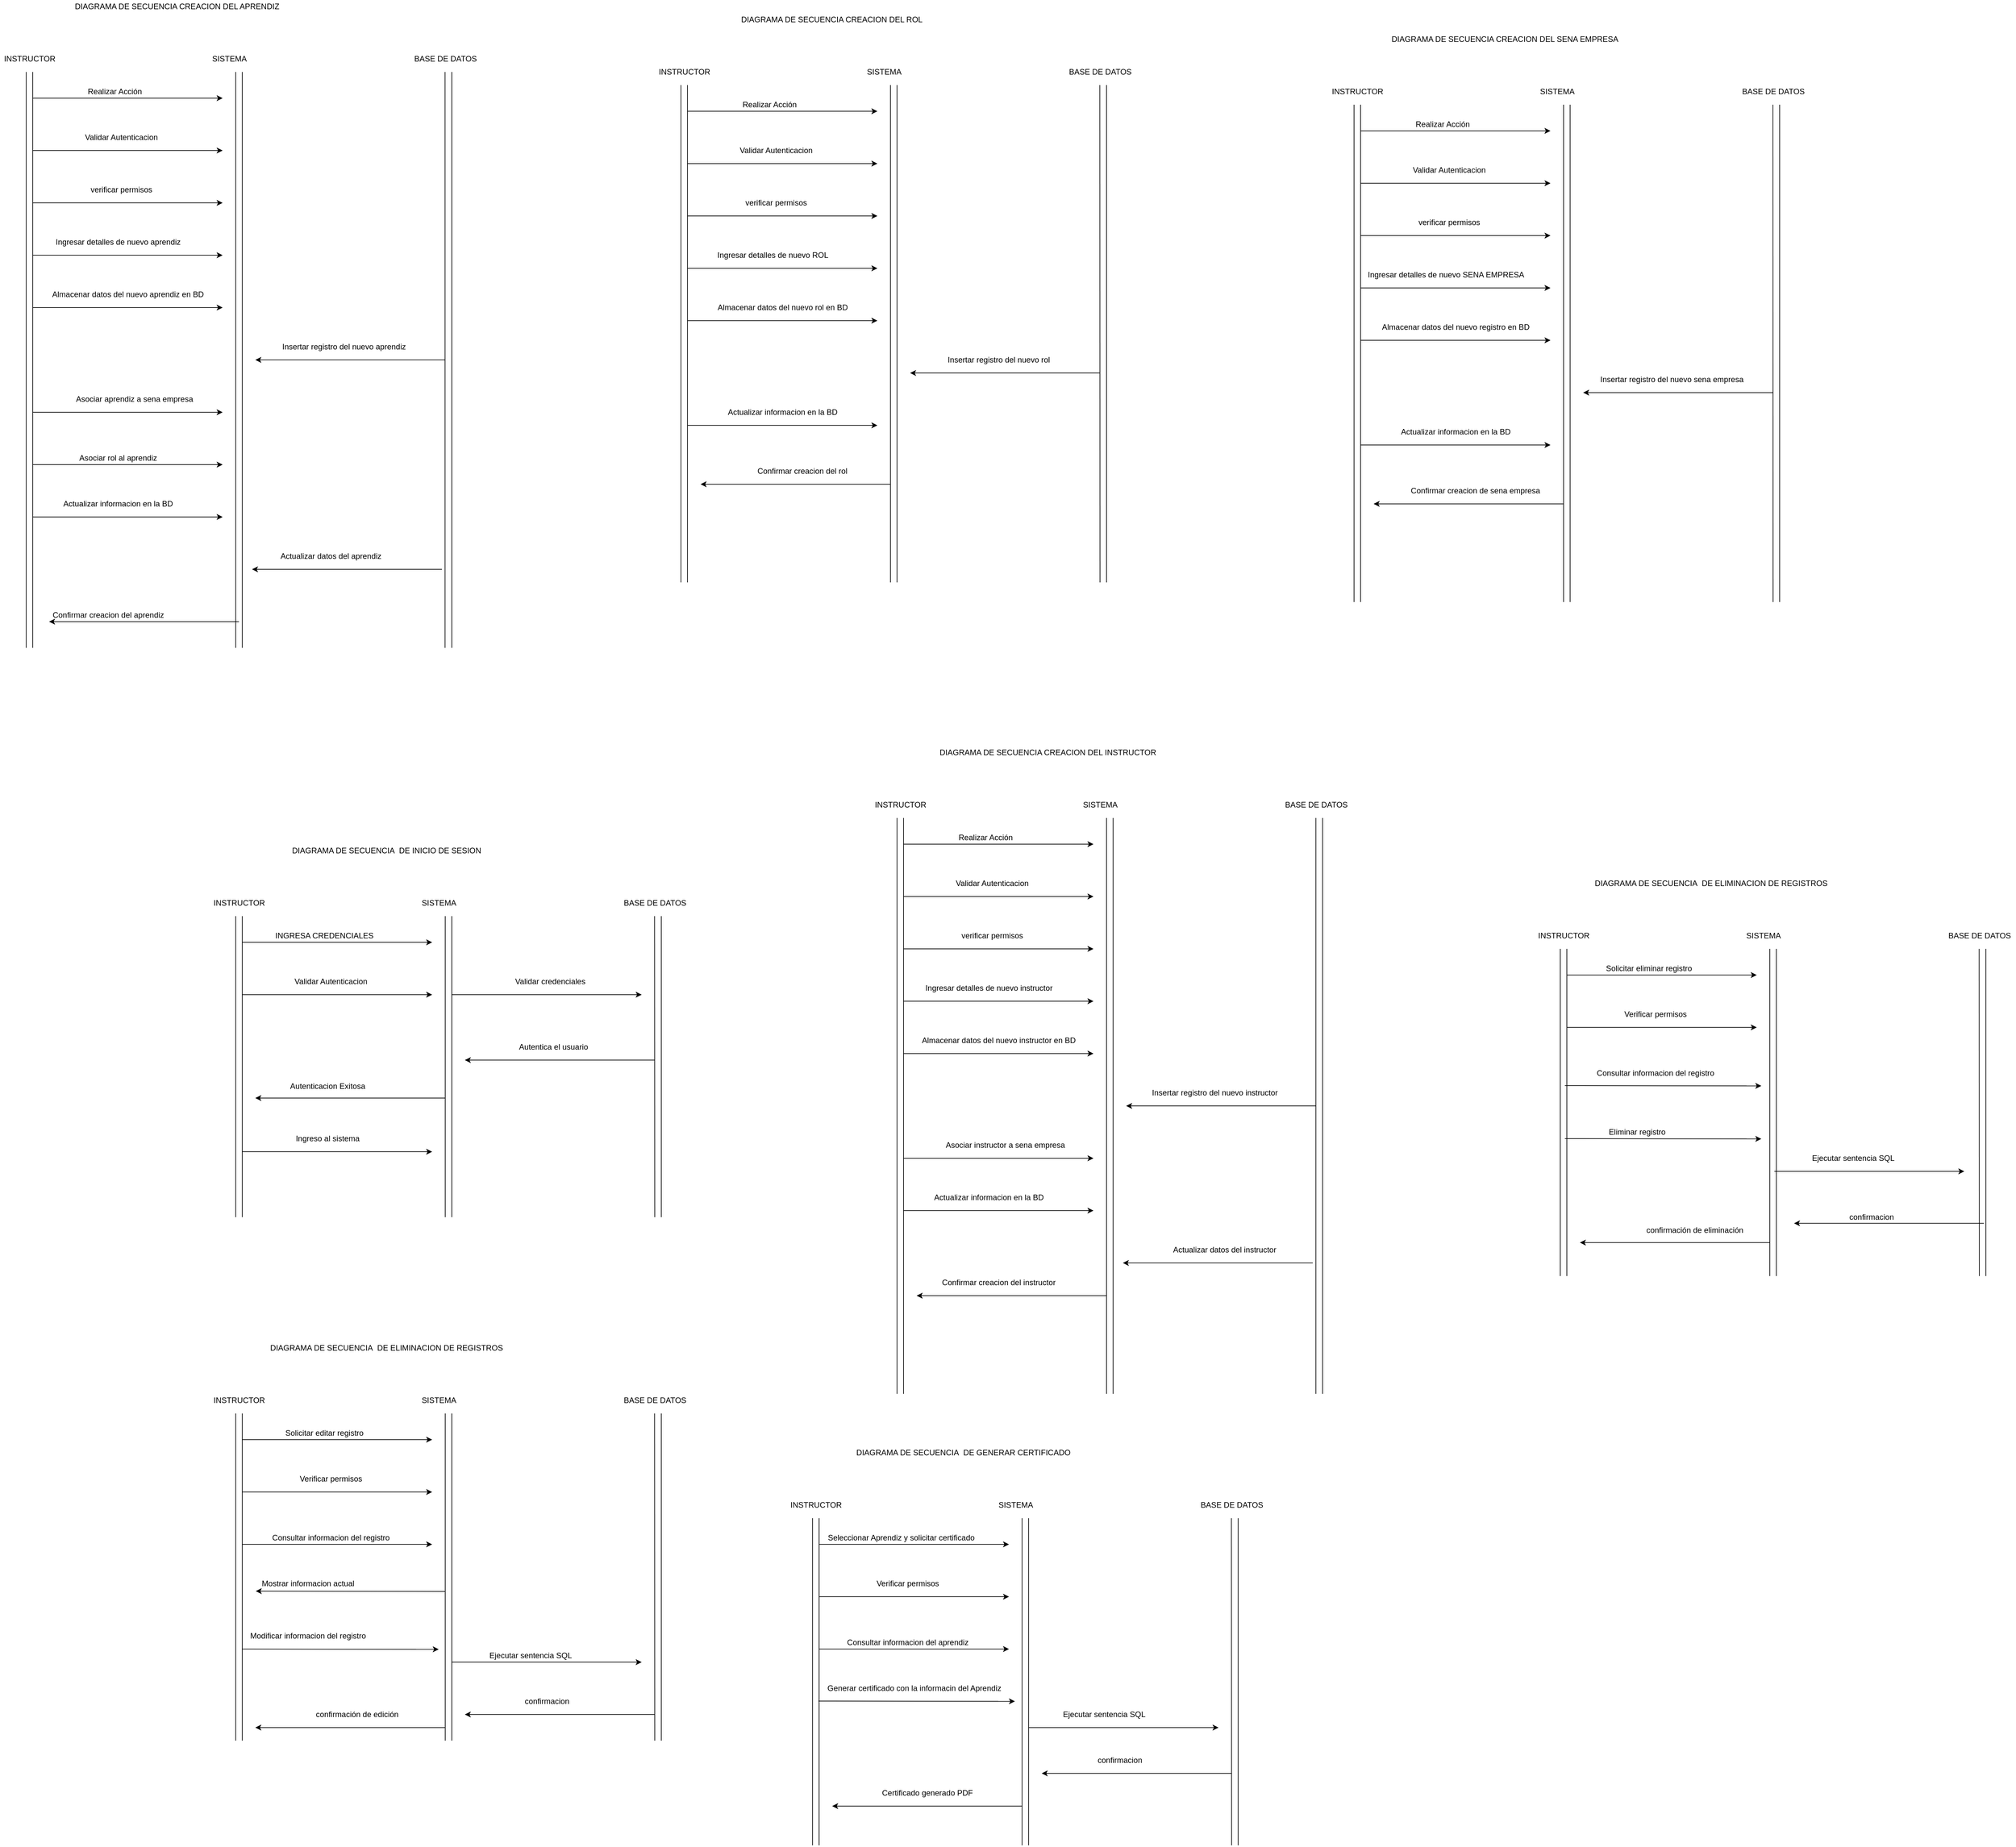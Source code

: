 <mxfile version="14.5.1" type="device"><diagram id="Tm0Te4up1oDPP1HG_sbu" name="Página-1"><mxGraphModel dx="1320" dy="502" grid="1" gridSize="10" guides="1" tooltips="1" connect="1" arrows="1" fold="1" page="1" pageScale="1" pageWidth="827" pageHeight="1169" math="0" shadow="0"><root><mxCell id="0"/><mxCell id="1" parent="0"/><mxCell id="UPDjDkK3NaI2qe4rmAa0-1" value="" style="endArrow=none;html=1;" parent="1" edge="1"><mxGeometry width="50" height="50" relative="1" as="geometry"><mxPoint x="80" y="1760" as="sourcePoint"/><mxPoint x="80" y="880" as="targetPoint"/></mxGeometry></mxCell><mxCell id="UPDjDkK3NaI2qe4rmAa0-2" value="" style="endArrow=none;html=1;" parent="1" edge="1"><mxGeometry width="50" height="50" relative="1" as="geometry"><mxPoint x="90" y="1760" as="sourcePoint"/><mxPoint x="90" y="880" as="targetPoint"/></mxGeometry></mxCell><mxCell id="UPDjDkK3NaI2qe4rmAa0-7" value="INSTRUCTOR" style="text;html=1;align=center;verticalAlign=middle;resizable=0;points=[];autosize=1;" parent="1" vertex="1"><mxGeometry x="40" y="850" width="90" height="20" as="geometry"/></mxCell><mxCell id="UPDjDkK3NaI2qe4rmAa0-8" value="SISTEMA" style="text;html=1;align=center;verticalAlign=middle;resizable=0;points=[];autosize=1;" parent="1" vertex="1"><mxGeometry x="355" y="850" width="70" height="20" as="geometry"/></mxCell><mxCell id="UPDjDkK3NaI2qe4rmAa0-9" value="BASE DE DATOS" style="text;html=1;align=center;verticalAlign=middle;resizable=0;points=[];autosize=1;" parent="1" vertex="1"><mxGeometry x="665" y="850" width="110" height="20" as="geometry"/></mxCell><mxCell id="UPDjDkK3NaI2qe4rmAa0-10" value="Realizar Acción" style="text;html=1;align=center;verticalAlign=middle;resizable=0;points=[];autosize=1;" parent="1" vertex="1"><mxGeometry x="165" y="900" width="100" height="20" as="geometry"/></mxCell><mxCell id="UPDjDkK3NaI2qe4rmAa0-11" value="" style="endArrow=classic;html=1;" parent="1" edge="1"><mxGeometry width="50" height="50" relative="1" as="geometry"><mxPoint x="90" y="920" as="sourcePoint"/><mxPoint x="380" y="920" as="targetPoint"/></mxGeometry></mxCell><mxCell id="UPDjDkK3NaI2qe4rmAa0-12" value="Validar Autenticacion" style="text;html=1;align=center;verticalAlign=middle;resizable=0;points=[];autosize=1;" parent="1" vertex="1"><mxGeometry x="160" y="970" width="130" height="20" as="geometry"/></mxCell><mxCell id="UPDjDkK3NaI2qe4rmAa0-13" value="" style="endArrow=classic;html=1;" parent="1" edge="1"><mxGeometry width="50" height="50" relative="1" as="geometry"><mxPoint x="90" y="1000" as="sourcePoint"/><mxPoint x="380" y="1000" as="targetPoint"/></mxGeometry></mxCell><mxCell id="UPDjDkK3NaI2qe4rmAa0-14" value="verificar permisos" style="text;html=1;align=center;verticalAlign=middle;resizable=0;points=[];autosize=1;" parent="1" vertex="1"><mxGeometry x="170" y="1050" width="110" height="20" as="geometry"/></mxCell><mxCell id="UPDjDkK3NaI2qe4rmAa0-15" value="" style="endArrow=classic;html=1;" parent="1" edge="1"><mxGeometry width="50" height="50" relative="1" as="geometry"><mxPoint x="90" y="1080" as="sourcePoint"/><mxPoint x="380" y="1080" as="targetPoint"/></mxGeometry></mxCell><mxCell id="UPDjDkK3NaI2qe4rmAa0-16" value="" style="endArrow=classic;html=1;" parent="1" edge="1"><mxGeometry width="50" height="50" relative="1" as="geometry"><mxPoint x="90" y="1160" as="sourcePoint"/><mxPoint x="380" y="1160" as="targetPoint"/></mxGeometry></mxCell><mxCell id="UPDjDkK3NaI2qe4rmAa0-17" value="Ingresar detalles de nuevo aprendiz" style="text;html=1;align=center;verticalAlign=middle;resizable=0;points=[];autosize=1;" parent="1" vertex="1"><mxGeometry x="115" y="1130" width="210" height="20" as="geometry"/></mxCell><mxCell id="UPDjDkK3NaI2qe4rmAa0-18" value="Almacenar datos del nuevo aprendiz en BD" style="text;html=1;align=center;verticalAlign=middle;resizable=0;points=[];autosize=1;" parent="1" vertex="1"><mxGeometry x="110" y="1210" width="250" height="20" as="geometry"/></mxCell><mxCell id="UPDjDkK3NaI2qe4rmAa0-19" value="" style="endArrow=classic;html=1;" parent="1" edge="1"><mxGeometry width="50" height="50" relative="1" as="geometry"><mxPoint x="90" y="1240" as="sourcePoint"/><mxPoint x="380" y="1240" as="targetPoint"/></mxGeometry></mxCell><mxCell id="UPDjDkK3NaI2qe4rmAa0-20" value="" style="endArrow=classic;html=1;" parent="1" edge="1"><mxGeometry width="50" height="50" relative="1" as="geometry"><mxPoint x="720" y="1320" as="sourcePoint"/><mxPoint x="430" y="1320" as="targetPoint"/></mxGeometry></mxCell><mxCell id="UPDjDkK3NaI2qe4rmAa0-21" value="Insertar registro del nuevo aprendiz" style="text;html=1;align=center;verticalAlign=middle;resizable=0;points=[];autosize=1;" parent="1" vertex="1"><mxGeometry x="465" y="1290" width="200" height="20" as="geometry"/></mxCell><mxCell id="UPDjDkK3NaI2qe4rmAa0-22" value="" style="endArrow=classic;html=1;" parent="1" edge="1"><mxGeometry width="50" height="50" relative="1" as="geometry"><mxPoint x="90" y="1400" as="sourcePoint"/><mxPoint x="380" y="1400" as="targetPoint"/></mxGeometry></mxCell><mxCell id="UPDjDkK3NaI2qe4rmAa0-23" value="Asociar aprendiz a sena empresa" style="text;html=1;align=center;verticalAlign=middle;resizable=0;points=[];autosize=1;" parent="1" vertex="1"><mxGeometry x="150" y="1370" width="190" height="20" as="geometry"/></mxCell><mxCell id="UPDjDkK3NaI2qe4rmAa0-24" value="" style="endArrow=classic;html=1;" parent="1" edge="1"><mxGeometry width="50" height="50" relative="1" as="geometry"><mxPoint x="90" y="1560" as="sourcePoint"/><mxPoint x="380" y="1560" as="targetPoint"/></mxGeometry></mxCell><mxCell id="UPDjDkK3NaI2qe4rmAa0-25" value="Actualizar informacion en la BD" style="text;html=1;align=center;verticalAlign=middle;resizable=0;points=[];autosize=1;" parent="1" vertex="1"><mxGeometry x="130" y="1530" width="180" height="20" as="geometry"/></mxCell><mxCell id="UPDjDkK3NaI2qe4rmAa0-26" value="" style="endArrow=classic;html=1;" parent="1" edge="1"><mxGeometry width="50" height="50" relative="1" as="geometry"><mxPoint x="715" y="1640" as="sourcePoint"/><mxPoint x="425" y="1640" as="targetPoint"/></mxGeometry></mxCell><mxCell id="UPDjDkK3NaI2qe4rmAa0-27" value="Actualizar datos del aprendiz" style="text;html=1;align=center;verticalAlign=middle;resizable=0;points=[];autosize=1;" parent="1" vertex="1"><mxGeometry x="460" y="1610" width="170" height="20" as="geometry"/></mxCell><mxCell id="UPDjDkK3NaI2qe4rmAa0-28" value="" style="endArrow=classic;html=1;" parent="1" edge="1"><mxGeometry width="50" height="50" relative="1" as="geometry"><mxPoint x="405" y="1720" as="sourcePoint"/><mxPoint x="115" y="1720" as="targetPoint"/></mxGeometry></mxCell><mxCell id="UPDjDkK3NaI2qe4rmAa0-29" value="Confirmar creacion del aprendiz" style="text;html=1;align=center;verticalAlign=middle;resizable=0;points=[];autosize=1;" parent="1" vertex="1"><mxGeometry x="110" y="1700" width="190" height="20" as="geometry"/></mxCell><mxCell id="UPDjDkK3NaI2qe4rmAa0-30" value="" style="endArrow=classic;html=1;" parent="1" edge="1"><mxGeometry width="50" height="50" relative="1" as="geometry"><mxPoint x="90" y="1480" as="sourcePoint"/><mxPoint x="380" y="1480" as="targetPoint"/></mxGeometry></mxCell><mxCell id="UPDjDkK3NaI2qe4rmAa0-31" value="Asociar rol al aprendiz" style="text;html=1;align=center;verticalAlign=middle;resizable=0;points=[];autosize=1;" parent="1" vertex="1"><mxGeometry x="155" y="1460" width="130" height="20" as="geometry"/></mxCell><mxCell id="UPDjDkK3NaI2qe4rmAa0-32" value="" style="endArrow=none;html=1;" parent="1" edge="1"><mxGeometry width="50" height="50" relative="1" as="geometry"><mxPoint x="719.71" y="1760" as="sourcePoint"/><mxPoint x="719.71" y="880" as="targetPoint"/></mxGeometry></mxCell><mxCell id="UPDjDkK3NaI2qe4rmAa0-33" value="" style="endArrow=none;html=1;" parent="1" edge="1"><mxGeometry width="50" height="50" relative="1" as="geometry"><mxPoint x="400" y="1760" as="sourcePoint"/><mxPoint x="400" y="880" as="targetPoint"/></mxGeometry></mxCell><mxCell id="UPDjDkK3NaI2qe4rmAa0-34" value="" style="endArrow=none;html=1;" parent="1" edge="1"><mxGeometry width="50" height="50" relative="1" as="geometry"><mxPoint x="730" y="1760" as="sourcePoint"/><mxPoint x="730" y="880" as="targetPoint"/></mxGeometry></mxCell><mxCell id="UPDjDkK3NaI2qe4rmAa0-35" value="" style="endArrow=none;html=1;" parent="1" edge="1"><mxGeometry width="50" height="50" relative="1" as="geometry"><mxPoint x="410" y="1760" as="sourcePoint"/><mxPoint x="410" y="880" as="targetPoint"/></mxGeometry></mxCell><mxCell id="UPDjDkK3NaI2qe4rmAa0-36" value="DIAGRAMA DE SECUENCIA CREACION DEL APRENDIZ" style="text;html=1;align=center;verticalAlign=middle;resizable=0;points=[];autosize=1;" parent="1" vertex="1"><mxGeometry x="145" y="770" width="330" height="20" as="geometry"/></mxCell><mxCell id="UPDjDkK3NaI2qe4rmAa0-37" value="" style="endArrow=none;html=1;" parent="1" edge="1"><mxGeometry width="50" height="50" relative="1" as="geometry"><mxPoint x="1080" y="1660" as="sourcePoint"/><mxPoint x="1080" y="900.0" as="targetPoint"/></mxGeometry></mxCell><mxCell id="UPDjDkK3NaI2qe4rmAa0-38" value="" style="endArrow=none;html=1;" parent="1" edge="1"><mxGeometry width="50" height="50" relative="1" as="geometry"><mxPoint x="1090" y="1660" as="sourcePoint"/><mxPoint x="1090" y="900.0" as="targetPoint"/></mxGeometry></mxCell><mxCell id="UPDjDkK3NaI2qe4rmAa0-39" value="INSTRUCTOR" style="text;html=1;align=center;verticalAlign=middle;resizable=0;points=[];autosize=1;" parent="1" vertex="1"><mxGeometry x="1040" y="870" width="90" height="20" as="geometry"/></mxCell><mxCell id="UPDjDkK3NaI2qe4rmAa0-40" value="SISTEMA" style="text;html=1;align=center;verticalAlign=middle;resizable=0;points=[];autosize=1;" parent="1" vertex="1"><mxGeometry x="1355" y="870" width="70" height="20" as="geometry"/></mxCell><mxCell id="UPDjDkK3NaI2qe4rmAa0-41" value="BASE DE DATOS" style="text;html=1;align=center;verticalAlign=middle;resizable=0;points=[];autosize=1;" parent="1" vertex="1"><mxGeometry x="1665" y="870" width="110" height="20" as="geometry"/></mxCell><mxCell id="UPDjDkK3NaI2qe4rmAa0-42" value="Realizar Acción" style="text;html=1;align=center;verticalAlign=middle;resizable=0;points=[];autosize=1;" parent="1" vertex="1"><mxGeometry x="1165" y="920" width="100" height="20" as="geometry"/></mxCell><mxCell id="UPDjDkK3NaI2qe4rmAa0-43" value="" style="endArrow=classic;html=1;" parent="1" edge="1"><mxGeometry width="50" height="50" relative="1" as="geometry"><mxPoint x="1090" y="940.0" as="sourcePoint"/><mxPoint x="1380" y="940.0" as="targetPoint"/></mxGeometry></mxCell><mxCell id="UPDjDkK3NaI2qe4rmAa0-44" value="Validar Autenticacion" style="text;html=1;align=center;verticalAlign=middle;resizable=0;points=[];autosize=1;" parent="1" vertex="1"><mxGeometry x="1160" y="990" width="130" height="20" as="geometry"/></mxCell><mxCell id="UPDjDkK3NaI2qe4rmAa0-45" value="" style="endArrow=classic;html=1;" parent="1" edge="1"><mxGeometry width="50" height="50" relative="1" as="geometry"><mxPoint x="1090" y="1020.0" as="sourcePoint"/><mxPoint x="1380" y="1020.0" as="targetPoint"/></mxGeometry></mxCell><mxCell id="UPDjDkK3NaI2qe4rmAa0-46" value="verificar permisos" style="text;html=1;align=center;verticalAlign=middle;resizable=0;points=[];autosize=1;" parent="1" vertex="1"><mxGeometry x="1170" y="1070" width="110" height="20" as="geometry"/></mxCell><mxCell id="UPDjDkK3NaI2qe4rmAa0-47" value="" style="endArrow=classic;html=1;" parent="1" edge="1"><mxGeometry width="50" height="50" relative="1" as="geometry"><mxPoint x="1090" y="1100.0" as="sourcePoint"/><mxPoint x="1380" y="1100.0" as="targetPoint"/></mxGeometry></mxCell><mxCell id="UPDjDkK3NaI2qe4rmAa0-48" value="" style="endArrow=classic;html=1;" parent="1" edge="1"><mxGeometry width="50" height="50" relative="1" as="geometry"><mxPoint x="1090" y="1180.0" as="sourcePoint"/><mxPoint x="1380" y="1180.0" as="targetPoint"/></mxGeometry></mxCell><mxCell id="UPDjDkK3NaI2qe4rmAa0-49" value="Ingresar detalles de nuevo ROL" style="text;html=1;align=center;verticalAlign=middle;resizable=0;points=[];autosize=1;" parent="1" vertex="1"><mxGeometry x="1130" y="1150" width="180" height="20" as="geometry"/></mxCell><mxCell id="UPDjDkK3NaI2qe4rmAa0-50" value="Almacenar datos del nuevo rol en BD" style="text;html=1;align=center;verticalAlign=middle;resizable=0;points=[];autosize=1;" parent="1" vertex="1"><mxGeometry x="1130" y="1230" width="210" height="20" as="geometry"/></mxCell><mxCell id="UPDjDkK3NaI2qe4rmAa0-51" value="" style="endArrow=classic;html=1;" parent="1" edge="1"><mxGeometry width="50" height="50" relative="1" as="geometry"><mxPoint x="1090" y="1260" as="sourcePoint"/><mxPoint x="1380" y="1260" as="targetPoint"/></mxGeometry></mxCell><mxCell id="UPDjDkK3NaI2qe4rmAa0-52" value="" style="endArrow=classic;html=1;" parent="1" edge="1"><mxGeometry width="50" height="50" relative="1" as="geometry"><mxPoint x="1720" y="1340" as="sourcePoint"/><mxPoint x="1430" y="1340" as="targetPoint"/></mxGeometry></mxCell><mxCell id="UPDjDkK3NaI2qe4rmAa0-53" value="Insertar registro del nuevo rol" style="text;html=1;align=center;verticalAlign=middle;resizable=0;points=[];autosize=1;" parent="1" vertex="1"><mxGeometry x="1480" y="1310" width="170" height="20" as="geometry"/></mxCell><mxCell id="UPDjDkK3NaI2qe4rmAa0-56" value="" style="endArrow=classic;html=1;" parent="1" edge="1"><mxGeometry width="50" height="50" relative="1" as="geometry"><mxPoint x="1090" y="1420" as="sourcePoint"/><mxPoint x="1380" y="1420" as="targetPoint"/></mxGeometry></mxCell><mxCell id="UPDjDkK3NaI2qe4rmAa0-57" value="Actualizar informacion en la BD" style="text;html=1;align=center;verticalAlign=middle;resizable=0;points=[];autosize=1;" parent="1" vertex="1"><mxGeometry x="1145" y="1390" width="180" height="20" as="geometry"/></mxCell><mxCell id="UPDjDkK3NaI2qe4rmAa0-60" value="" style="endArrow=classic;html=1;" parent="1" edge="1"><mxGeometry width="50" height="50" relative="1" as="geometry"><mxPoint x="1400" y="1510" as="sourcePoint"/><mxPoint x="1110" y="1510" as="targetPoint"/></mxGeometry></mxCell><mxCell id="UPDjDkK3NaI2qe4rmAa0-61" value="Confirmar creacion del rol" style="text;html=1;align=center;verticalAlign=middle;resizable=0;points=[];autosize=1;" parent="1" vertex="1"><mxGeometry x="1190" y="1480" width="150" height="20" as="geometry"/></mxCell><mxCell id="UPDjDkK3NaI2qe4rmAa0-64" value="" style="endArrow=none;html=1;" parent="1" edge="1"><mxGeometry width="50" height="50" relative="1" as="geometry"><mxPoint x="1720" y="1660" as="sourcePoint"/><mxPoint x="1719.71" y="900.0" as="targetPoint"/></mxGeometry></mxCell><mxCell id="UPDjDkK3NaI2qe4rmAa0-65" value="" style="endArrow=none;html=1;" parent="1" edge="1"><mxGeometry width="50" height="50" relative="1" as="geometry"><mxPoint x="1400" y="1660" as="sourcePoint"/><mxPoint x="1400" y="900.0" as="targetPoint"/></mxGeometry></mxCell><mxCell id="UPDjDkK3NaI2qe4rmAa0-66" value="" style="endArrow=none;html=1;" parent="1" edge="1"><mxGeometry width="50" height="50" relative="1" as="geometry"><mxPoint x="1730" y="1660" as="sourcePoint"/><mxPoint x="1730" y="900.0" as="targetPoint"/></mxGeometry></mxCell><mxCell id="UPDjDkK3NaI2qe4rmAa0-67" value="" style="endArrow=none;html=1;" parent="1" edge="1"><mxGeometry width="50" height="50" relative="1" as="geometry"><mxPoint x="1410" y="1660" as="sourcePoint"/><mxPoint x="1410" y="900.0" as="targetPoint"/></mxGeometry></mxCell><mxCell id="UPDjDkK3NaI2qe4rmAa0-68" value="DIAGRAMA DE SECUENCIA CREACION DEL ROL" style="text;html=1;align=center;verticalAlign=middle;resizable=0;points=[];autosize=1;" parent="1" vertex="1"><mxGeometry x="1165" y="790" width="290" height="20" as="geometry"/></mxCell><mxCell id="UPDjDkK3NaI2qe4rmAa0-69" value="" style="endArrow=none;html=1;" parent="1" edge="1"><mxGeometry width="50" height="50" relative="1" as="geometry"><mxPoint x="2108" y="1690" as="sourcePoint"/><mxPoint x="2108" y="930.0" as="targetPoint"/></mxGeometry></mxCell><mxCell id="UPDjDkK3NaI2qe4rmAa0-70" value="" style="endArrow=none;html=1;" parent="1" edge="1"><mxGeometry width="50" height="50" relative="1" as="geometry"><mxPoint x="2118" y="1690" as="sourcePoint"/><mxPoint x="2118" y="930.0" as="targetPoint"/></mxGeometry></mxCell><mxCell id="UPDjDkK3NaI2qe4rmAa0-71" value="INSTRUCTOR" style="text;html=1;align=center;verticalAlign=middle;resizable=0;points=[];autosize=1;" parent="1" vertex="1"><mxGeometry x="2068" y="900" width="90" height="20" as="geometry"/></mxCell><mxCell id="UPDjDkK3NaI2qe4rmAa0-72" value="SISTEMA" style="text;html=1;align=center;verticalAlign=middle;resizable=0;points=[];autosize=1;" parent="1" vertex="1"><mxGeometry x="2383" y="900" width="70" height="20" as="geometry"/></mxCell><mxCell id="UPDjDkK3NaI2qe4rmAa0-73" value="BASE DE DATOS" style="text;html=1;align=center;verticalAlign=middle;resizable=0;points=[];autosize=1;" parent="1" vertex="1"><mxGeometry x="2693" y="900" width="110" height="20" as="geometry"/></mxCell><mxCell id="UPDjDkK3NaI2qe4rmAa0-74" value="Realizar Acción" style="text;html=1;align=center;verticalAlign=middle;resizable=0;points=[];autosize=1;" parent="1" vertex="1"><mxGeometry x="2193" y="950" width="100" height="20" as="geometry"/></mxCell><mxCell id="UPDjDkK3NaI2qe4rmAa0-75" value="" style="endArrow=classic;html=1;" parent="1" edge="1"><mxGeometry width="50" height="50" relative="1" as="geometry"><mxPoint x="2118" y="970.0" as="sourcePoint"/><mxPoint x="2408" y="970.0" as="targetPoint"/></mxGeometry></mxCell><mxCell id="UPDjDkK3NaI2qe4rmAa0-76" value="Validar Autenticacion" style="text;html=1;align=center;verticalAlign=middle;resizable=0;points=[];autosize=1;" parent="1" vertex="1"><mxGeometry x="2188" y="1020" width="130" height="20" as="geometry"/></mxCell><mxCell id="UPDjDkK3NaI2qe4rmAa0-77" value="" style="endArrow=classic;html=1;" parent="1" edge="1"><mxGeometry width="50" height="50" relative="1" as="geometry"><mxPoint x="2118" y="1050.0" as="sourcePoint"/><mxPoint x="2408" y="1050.0" as="targetPoint"/></mxGeometry></mxCell><mxCell id="UPDjDkK3NaI2qe4rmAa0-78" value="verificar permisos" style="text;html=1;align=center;verticalAlign=middle;resizable=0;points=[];autosize=1;" parent="1" vertex="1"><mxGeometry x="2198" y="1100" width="110" height="20" as="geometry"/></mxCell><mxCell id="UPDjDkK3NaI2qe4rmAa0-79" value="" style="endArrow=classic;html=1;" parent="1" edge="1"><mxGeometry width="50" height="50" relative="1" as="geometry"><mxPoint x="2118" y="1130.0" as="sourcePoint"/><mxPoint x="2408" y="1130.0" as="targetPoint"/></mxGeometry></mxCell><mxCell id="UPDjDkK3NaI2qe4rmAa0-80" value="" style="endArrow=classic;html=1;" parent="1" edge="1"><mxGeometry width="50" height="50" relative="1" as="geometry"><mxPoint x="2118" y="1210.0" as="sourcePoint"/><mxPoint x="2408" y="1210.0" as="targetPoint"/></mxGeometry></mxCell><mxCell id="UPDjDkK3NaI2qe4rmAa0-81" value="Ingresar detalles de nuevo SENA EMPRESA" style="text;html=1;align=center;verticalAlign=middle;resizable=0;points=[];autosize=1;" parent="1" vertex="1"><mxGeometry x="2123" y="1180" width="250" height="20" as="geometry"/></mxCell><mxCell id="UPDjDkK3NaI2qe4rmAa0-82" value="Almacenar datos del nuevo registro en BD" style="text;html=1;align=center;verticalAlign=middle;resizable=0;points=[];autosize=1;" parent="1" vertex="1"><mxGeometry x="2143" y="1260" width="240" height="20" as="geometry"/></mxCell><mxCell id="UPDjDkK3NaI2qe4rmAa0-83" value="" style="endArrow=classic;html=1;" parent="1" edge="1"><mxGeometry width="50" height="50" relative="1" as="geometry"><mxPoint x="2118" y="1290" as="sourcePoint"/><mxPoint x="2408" y="1290" as="targetPoint"/></mxGeometry></mxCell><mxCell id="UPDjDkK3NaI2qe4rmAa0-84" value="" style="endArrow=classic;html=1;" parent="1" edge="1"><mxGeometry width="50" height="50" relative="1" as="geometry"><mxPoint x="2748" y="1370" as="sourcePoint"/><mxPoint x="2458" y="1370" as="targetPoint"/></mxGeometry></mxCell><mxCell id="UPDjDkK3NaI2qe4rmAa0-85" value="Insertar registro del nuevo sena empresa" style="text;html=1;align=center;verticalAlign=middle;resizable=0;points=[];autosize=1;" parent="1" vertex="1"><mxGeometry x="2478" y="1340" width="230" height="20" as="geometry"/></mxCell><mxCell id="UPDjDkK3NaI2qe4rmAa0-86" value="" style="endArrow=classic;html=1;" parent="1" edge="1"><mxGeometry width="50" height="50" relative="1" as="geometry"><mxPoint x="2118" y="1450" as="sourcePoint"/><mxPoint x="2408" y="1450" as="targetPoint"/></mxGeometry></mxCell><mxCell id="UPDjDkK3NaI2qe4rmAa0-87" value="Actualizar informacion en la BD" style="text;html=1;align=center;verticalAlign=middle;resizable=0;points=[];autosize=1;" parent="1" vertex="1"><mxGeometry x="2173" y="1420" width="180" height="20" as="geometry"/></mxCell><mxCell id="UPDjDkK3NaI2qe4rmAa0-88" value="" style="endArrow=classic;html=1;" parent="1" edge="1"><mxGeometry width="50" height="50" relative="1" as="geometry"><mxPoint x="2428" y="1540" as="sourcePoint"/><mxPoint x="2138" y="1540" as="targetPoint"/></mxGeometry></mxCell><mxCell id="UPDjDkK3NaI2qe4rmAa0-89" value="Confirmar creacion de sena empresa" style="text;html=1;align=center;verticalAlign=middle;resizable=0;points=[];autosize=1;" parent="1" vertex="1"><mxGeometry x="2188" y="1510" width="210" height="20" as="geometry"/></mxCell><mxCell id="UPDjDkK3NaI2qe4rmAa0-90" value="" style="endArrow=none;html=1;" parent="1" edge="1"><mxGeometry width="50" height="50" relative="1" as="geometry"><mxPoint x="2748" y="1690" as="sourcePoint"/><mxPoint x="2747.71" y="930.0" as="targetPoint"/></mxGeometry></mxCell><mxCell id="UPDjDkK3NaI2qe4rmAa0-91" value="" style="endArrow=none;html=1;" parent="1" edge="1"><mxGeometry width="50" height="50" relative="1" as="geometry"><mxPoint x="2428" y="1690" as="sourcePoint"/><mxPoint x="2428" y="930.0" as="targetPoint"/></mxGeometry></mxCell><mxCell id="UPDjDkK3NaI2qe4rmAa0-92" value="" style="endArrow=none;html=1;" parent="1" edge="1"><mxGeometry width="50" height="50" relative="1" as="geometry"><mxPoint x="2758" y="1690" as="sourcePoint"/><mxPoint x="2758" y="930.0" as="targetPoint"/></mxGeometry></mxCell><mxCell id="UPDjDkK3NaI2qe4rmAa0-93" value="" style="endArrow=none;html=1;" parent="1" edge="1"><mxGeometry width="50" height="50" relative="1" as="geometry"><mxPoint x="2438" y="1690" as="sourcePoint"/><mxPoint x="2438" y="930.0" as="targetPoint"/></mxGeometry></mxCell><mxCell id="UPDjDkK3NaI2qe4rmAa0-94" value="DIAGRAMA DE SECUENCIA CREACION DEL SENA EMPRESA" style="text;html=1;align=center;verticalAlign=middle;resizable=0;points=[];autosize=1;" parent="1" vertex="1"><mxGeometry x="2158" y="820" width="360" height="20" as="geometry"/></mxCell><mxCell id="UPDjDkK3NaI2qe4rmAa0-95" value="" style="endArrow=none;html=1;" parent="1" edge="1"><mxGeometry width="50" height="50" relative="1" as="geometry"><mxPoint x="400" y="2630" as="sourcePoint"/><mxPoint x="400" y="2170" as="targetPoint"/></mxGeometry></mxCell><mxCell id="UPDjDkK3NaI2qe4rmAa0-96" value="" style="endArrow=none;html=1;" parent="1" edge="1"><mxGeometry width="50" height="50" relative="1" as="geometry"><mxPoint x="410" y="2630" as="sourcePoint"/><mxPoint x="410" y="2170" as="targetPoint"/></mxGeometry></mxCell><mxCell id="UPDjDkK3NaI2qe4rmAa0-97" value="INSTRUCTOR" style="text;html=1;align=center;verticalAlign=middle;resizable=0;points=[];autosize=1;" parent="1" vertex="1"><mxGeometry x="360" y="2140" width="90" height="20" as="geometry"/></mxCell><mxCell id="UPDjDkK3NaI2qe4rmAa0-98" value="SISTEMA" style="text;html=1;align=center;verticalAlign=middle;resizable=0;points=[];autosize=1;" parent="1" vertex="1"><mxGeometry x="675" y="2140" width="70" height="20" as="geometry"/></mxCell><mxCell id="UPDjDkK3NaI2qe4rmAa0-99" value="BASE DE DATOS" style="text;html=1;align=center;verticalAlign=middle;resizable=0;points=[];autosize=1;" parent="1" vertex="1"><mxGeometry x="985" y="2140" width="110" height="20" as="geometry"/></mxCell><mxCell id="UPDjDkK3NaI2qe4rmAa0-100" value="INGRESA CREDENCIALES" style="text;html=1;align=center;verticalAlign=middle;resizable=0;points=[];autosize=1;" parent="1" vertex="1"><mxGeometry x="450" y="2190" width="170" height="20" as="geometry"/></mxCell><mxCell id="UPDjDkK3NaI2qe4rmAa0-101" value="" style="endArrow=classic;html=1;" parent="1" edge="1"><mxGeometry width="50" height="50" relative="1" as="geometry"><mxPoint x="410" y="2210" as="sourcePoint"/><mxPoint x="700" y="2210" as="targetPoint"/></mxGeometry></mxCell><mxCell id="UPDjDkK3NaI2qe4rmAa0-102" value="Validar Autenticacion" style="text;html=1;align=center;verticalAlign=middle;resizable=0;points=[];autosize=1;" parent="1" vertex="1"><mxGeometry x="480" y="2260" width="130" height="20" as="geometry"/></mxCell><mxCell id="UPDjDkK3NaI2qe4rmAa0-103" value="" style="endArrow=classic;html=1;" parent="1" edge="1"><mxGeometry width="50" height="50" relative="1" as="geometry"><mxPoint x="410" y="2290" as="sourcePoint"/><mxPoint x="700" y="2290" as="targetPoint"/></mxGeometry></mxCell><mxCell id="UPDjDkK3NaI2qe4rmAa0-107" value="Autenticacion Exitosa" style="text;html=1;align=center;verticalAlign=middle;resizable=0;points=[];autosize=1;" parent="1" vertex="1"><mxGeometry x="475" y="2420" width="130" height="20" as="geometry"/></mxCell><mxCell id="UPDjDkK3NaI2qe4rmAa0-109" value="" style="endArrow=classic;html=1;" parent="1" edge="1"><mxGeometry width="50" height="50" relative="1" as="geometry"><mxPoint x="410" y="2530" as="sourcePoint"/><mxPoint x="700" y="2530" as="targetPoint"/></mxGeometry></mxCell><mxCell id="UPDjDkK3NaI2qe4rmAa0-116" value="" style="endArrow=none;html=1;" parent="1" edge="1"><mxGeometry width="50" height="50" relative="1" as="geometry"><mxPoint x="1040" y="2630" as="sourcePoint"/><mxPoint x="1039.71" y="2170" as="targetPoint"/></mxGeometry></mxCell><mxCell id="UPDjDkK3NaI2qe4rmAa0-117" value="" style="endArrow=none;html=1;" parent="1" edge="1"><mxGeometry width="50" height="50" relative="1" as="geometry"><mxPoint x="720" y="2630" as="sourcePoint"/><mxPoint x="720" y="2170" as="targetPoint"/></mxGeometry></mxCell><mxCell id="UPDjDkK3NaI2qe4rmAa0-118" value="" style="endArrow=none;html=1;" parent="1" edge="1"><mxGeometry width="50" height="50" relative="1" as="geometry"><mxPoint x="1050" y="2630" as="sourcePoint"/><mxPoint x="1050" y="2170" as="targetPoint"/></mxGeometry></mxCell><mxCell id="UPDjDkK3NaI2qe4rmAa0-119" value="" style="endArrow=none;html=1;" parent="1" edge="1"><mxGeometry width="50" height="50" relative="1" as="geometry"><mxPoint x="730" y="2630" as="sourcePoint"/><mxPoint x="730" y="2170" as="targetPoint"/></mxGeometry></mxCell><mxCell id="UPDjDkK3NaI2qe4rmAa0-120" value="DIAGRAMA DE SECUENCIA&amp;nbsp; DE INICIO DE SESION" style="text;html=1;align=center;verticalAlign=middle;resizable=0;points=[];autosize=1;" parent="1" vertex="1"><mxGeometry x="480" y="2060" width="300" height="20" as="geometry"/></mxCell><mxCell id="UPDjDkK3NaI2qe4rmAa0-122" value="Validar credenciales" style="text;html=1;align=center;verticalAlign=middle;resizable=0;points=[];autosize=1;" parent="1" vertex="1"><mxGeometry x="820" y="2260" width="120" height="20" as="geometry"/></mxCell><mxCell id="UPDjDkK3NaI2qe4rmAa0-123" value="" style="endArrow=classic;html=1;" parent="1" edge="1"><mxGeometry width="50" height="50" relative="1" as="geometry"><mxPoint x="730" y="2290" as="sourcePoint"/><mxPoint x="1020" y="2290" as="targetPoint"/></mxGeometry></mxCell><mxCell id="UPDjDkK3NaI2qe4rmAa0-125" value="" style="endArrow=classic;html=1;" parent="1" edge="1"><mxGeometry width="50" height="50" relative="1" as="geometry"><mxPoint x="1040" y="2390" as="sourcePoint"/><mxPoint x="750" y="2390" as="targetPoint"/></mxGeometry></mxCell><mxCell id="UPDjDkK3NaI2qe4rmAa0-126" value="Autentica el usuario" style="text;html=1;align=center;verticalAlign=middle;resizable=0;points=[];autosize=1;" parent="1" vertex="1"><mxGeometry x="825" y="2360" width="120" height="20" as="geometry"/></mxCell><mxCell id="UPDjDkK3NaI2qe4rmAa0-127" value="" style="endArrow=classic;html=1;" parent="1" edge="1"><mxGeometry width="50" height="50" relative="1" as="geometry"><mxPoint x="720" y="2448" as="sourcePoint"/><mxPoint x="430" y="2448" as="targetPoint"/></mxGeometry></mxCell><mxCell id="UPDjDkK3NaI2qe4rmAa0-128" value="Ingreso al sistema" style="text;html=1;align=center;verticalAlign=middle;resizable=0;points=[];autosize=1;" parent="1" vertex="1"><mxGeometry x="485" y="2500" width="110" height="20" as="geometry"/></mxCell><mxCell id="UPDjDkK3NaI2qe4rmAa0-129" value="" style="endArrow=none;html=1;" parent="1" edge="1"><mxGeometry width="50" height="50" relative="1" as="geometry"><mxPoint x="1410" y="2900" as="sourcePoint"/><mxPoint x="1410" y="2020" as="targetPoint"/></mxGeometry></mxCell><mxCell id="UPDjDkK3NaI2qe4rmAa0-130" value="" style="endArrow=none;html=1;" parent="1" edge="1"><mxGeometry width="50" height="50" relative="1" as="geometry"><mxPoint x="1420" y="2900" as="sourcePoint"/><mxPoint x="1420" y="2020" as="targetPoint"/></mxGeometry></mxCell><mxCell id="UPDjDkK3NaI2qe4rmAa0-131" value="INSTRUCTOR" style="text;html=1;align=center;verticalAlign=middle;resizable=0;points=[];autosize=1;" parent="1" vertex="1"><mxGeometry x="1370" y="1990" width="90" height="20" as="geometry"/></mxCell><mxCell id="UPDjDkK3NaI2qe4rmAa0-132" value="SISTEMA" style="text;html=1;align=center;verticalAlign=middle;resizable=0;points=[];autosize=1;" parent="1" vertex="1"><mxGeometry x="1685" y="1990" width="70" height="20" as="geometry"/></mxCell><mxCell id="UPDjDkK3NaI2qe4rmAa0-133" value="BASE DE DATOS" style="text;html=1;align=center;verticalAlign=middle;resizable=0;points=[];autosize=1;" parent="1" vertex="1"><mxGeometry x="1995" y="1990" width="110" height="20" as="geometry"/></mxCell><mxCell id="UPDjDkK3NaI2qe4rmAa0-134" value="Realizar Acción" style="text;html=1;align=center;verticalAlign=middle;resizable=0;points=[];autosize=1;" parent="1" vertex="1"><mxGeometry x="1495" y="2040" width="100" height="20" as="geometry"/></mxCell><mxCell id="UPDjDkK3NaI2qe4rmAa0-135" value="" style="endArrow=classic;html=1;" parent="1" edge="1"><mxGeometry width="50" height="50" relative="1" as="geometry"><mxPoint x="1420" y="2060" as="sourcePoint"/><mxPoint x="1710" y="2060" as="targetPoint"/></mxGeometry></mxCell><mxCell id="UPDjDkK3NaI2qe4rmAa0-136" value="Validar Autenticacion" style="text;html=1;align=center;verticalAlign=middle;resizable=0;points=[];autosize=1;" parent="1" vertex="1"><mxGeometry x="1490" y="2110" width="130" height="20" as="geometry"/></mxCell><mxCell id="UPDjDkK3NaI2qe4rmAa0-137" value="" style="endArrow=classic;html=1;" parent="1" edge="1"><mxGeometry width="50" height="50" relative="1" as="geometry"><mxPoint x="1420" y="2140" as="sourcePoint"/><mxPoint x="1710" y="2140" as="targetPoint"/></mxGeometry></mxCell><mxCell id="UPDjDkK3NaI2qe4rmAa0-138" value="verificar permisos" style="text;html=1;align=center;verticalAlign=middle;resizable=0;points=[];autosize=1;" parent="1" vertex="1"><mxGeometry x="1500" y="2190" width="110" height="20" as="geometry"/></mxCell><mxCell id="UPDjDkK3NaI2qe4rmAa0-139" value="" style="endArrow=classic;html=1;" parent="1" edge="1"><mxGeometry width="50" height="50" relative="1" as="geometry"><mxPoint x="1420" y="2220" as="sourcePoint"/><mxPoint x="1710" y="2220" as="targetPoint"/></mxGeometry></mxCell><mxCell id="UPDjDkK3NaI2qe4rmAa0-140" value="" style="endArrow=classic;html=1;" parent="1" edge="1"><mxGeometry width="50" height="50" relative="1" as="geometry"><mxPoint x="1420" y="2300" as="sourcePoint"/><mxPoint x="1710" y="2300" as="targetPoint"/></mxGeometry></mxCell><mxCell id="UPDjDkK3NaI2qe4rmAa0-141" value="Ingresar detalles de nuevo instructor" style="text;html=1;align=center;verticalAlign=middle;resizable=0;points=[];autosize=1;" parent="1" vertex="1"><mxGeometry x="1445" y="2270" width="210" height="20" as="geometry"/></mxCell><mxCell id="UPDjDkK3NaI2qe4rmAa0-142" value="Almacenar datos del nuevo instructor en BD" style="text;html=1;align=center;verticalAlign=middle;resizable=0;points=[];autosize=1;" parent="1" vertex="1"><mxGeometry x="1440" y="2350" width="250" height="20" as="geometry"/></mxCell><mxCell id="UPDjDkK3NaI2qe4rmAa0-143" value="" style="endArrow=classic;html=1;" parent="1" edge="1"><mxGeometry width="50" height="50" relative="1" as="geometry"><mxPoint x="1420" y="2380" as="sourcePoint"/><mxPoint x="1710" y="2380" as="targetPoint"/></mxGeometry></mxCell><mxCell id="UPDjDkK3NaI2qe4rmAa0-144" value="" style="endArrow=classic;html=1;" parent="1" edge="1"><mxGeometry width="50" height="50" relative="1" as="geometry"><mxPoint x="2050" y="2460" as="sourcePoint"/><mxPoint x="1760" y="2460" as="targetPoint"/></mxGeometry></mxCell><mxCell id="UPDjDkK3NaI2qe4rmAa0-145" value="Insertar registro del nuevo instructor" style="text;html=1;align=center;verticalAlign=middle;resizable=0;points=[];autosize=1;" parent="1" vertex="1"><mxGeometry x="1790" y="2430" width="210" height="20" as="geometry"/></mxCell><mxCell id="UPDjDkK3NaI2qe4rmAa0-146" value="" style="endArrow=classic;html=1;" parent="1" edge="1"><mxGeometry width="50" height="50" relative="1" as="geometry"><mxPoint x="1420" y="2540" as="sourcePoint"/><mxPoint x="1710" y="2540" as="targetPoint"/></mxGeometry></mxCell><mxCell id="UPDjDkK3NaI2qe4rmAa0-147" value="Asociar instructor a sena empresa" style="text;html=1;align=center;verticalAlign=middle;resizable=0;points=[];autosize=1;" parent="1" vertex="1"><mxGeometry x="1475" y="2510" width="200" height="20" as="geometry"/></mxCell><mxCell id="UPDjDkK3NaI2qe4rmAa0-148" value="" style="endArrow=classic;html=1;" parent="1" edge="1"><mxGeometry width="50" height="50" relative="1" as="geometry"><mxPoint x="1420" y="2620" as="sourcePoint"/><mxPoint x="1710" y="2620" as="targetPoint"/></mxGeometry></mxCell><mxCell id="UPDjDkK3NaI2qe4rmAa0-149" value="Actualizar informacion en la BD" style="text;html=1;align=center;verticalAlign=middle;resizable=0;points=[];autosize=1;" parent="1" vertex="1"><mxGeometry x="1460" y="2590" width="180" height="20" as="geometry"/></mxCell><mxCell id="UPDjDkK3NaI2qe4rmAa0-150" value="" style="endArrow=classic;html=1;" parent="1" edge="1"><mxGeometry width="50" height="50" relative="1" as="geometry"><mxPoint x="2045" y="2700" as="sourcePoint"/><mxPoint x="1755" y="2700" as="targetPoint"/></mxGeometry></mxCell><mxCell id="UPDjDkK3NaI2qe4rmAa0-151" value="Actualizar datos del instructor" style="text;html=1;align=center;verticalAlign=middle;resizable=0;points=[];autosize=1;" parent="1" vertex="1"><mxGeometry x="1825" y="2670" width="170" height="20" as="geometry"/></mxCell><mxCell id="UPDjDkK3NaI2qe4rmAa0-152" value="" style="endArrow=classic;html=1;" parent="1" edge="1"><mxGeometry width="50" height="50" relative="1" as="geometry"><mxPoint x="1730" y="2750" as="sourcePoint"/><mxPoint x="1440" y="2750" as="targetPoint"/></mxGeometry></mxCell><mxCell id="UPDjDkK3NaI2qe4rmAa0-153" value="Confirmar creacion del instructor" style="text;html=1;align=center;verticalAlign=middle;resizable=0;points=[];autosize=1;" parent="1" vertex="1"><mxGeometry x="1470" y="2720" width="190" height="20" as="geometry"/></mxCell><mxCell id="UPDjDkK3NaI2qe4rmAa0-156" value="" style="endArrow=none;html=1;" parent="1" edge="1"><mxGeometry width="50" height="50" relative="1" as="geometry"><mxPoint x="2049.71" y="2900" as="sourcePoint"/><mxPoint x="2049.71" y="2020" as="targetPoint"/></mxGeometry></mxCell><mxCell id="UPDjDkK3NaI2qe4rmAa0-157" value="" style="endArrow=none;html=1;" parent="1" edge="1"><mxGeometry width="50" height="50" relative="1" as="geometry"><mxPoint x="1730" y="2900" as="sourcePoint"/><mxPoint x="1730" y="2020" as="targetPoint"/></mxGeometry></mxCell><mxCell id="UPDjDkK3NaI2qe4rmAa0-158" value="" style="endArrow=none;html=1;" parent="1" edge="1"><mxGeometry width="50" height="50" relative="1" as="geometry"><mxPoint x="2060" y="2900" as="sourcePoint"/><mxPoint x="2060" y="2020" as="targetPoint"/></mxGeometry></mxCell><mxCell id="UPDjDkK3NaI2qe4rmAa0-159" value="" style="endArrow=none;html=1;" parent="1" edge="1"><mxGeometry width="50" height="50" relative="1" as="geometry"><mxPoint x="1740" y="2900" as="sourcePoint"/><mxPoint x="1740" y="2020" as="targetPoint"/></mxGeometry></mxCell><mxCell id="UPDjDkK3NaI2qe4rmAa0-160" value="DIAGRAMA DE SECUENCIA CREACION DEL INSTRUCTOR" style="text;html=1;align=center;verticalAlign=middle;resizable=0;points=[];autosize=1;" parent="1" vertex="1"><mxGeometry x="1465" y="1910" width="350" height="20" as="geometry"/></mxCell><mxCell id="UPDjDkK3NaI2qe4rmAa0-161" value="" style="endArrow=none;html=1;" parent="1" edge="1"><mxGeometry width="50" height="50" relative="1" as="geometry"><mxPoint x="2423" y="2720" as="sourcePoint"/><mxPoint x="2423" y="2220.0" as="targetPoint"/></mxGeometry></mxCell><mxCell id="UPDjDkK3NaI2qe4rmAa0-162" value="" style="endArrow=none;html=1;" parent="1" edge="1"><mxGeometry width="50" height="50" relative="1" as="geometry"><mxPoint x="2433" y="2720" as="sourcePoint"/><mxPoint x="2433" y="2220.0" as="targetPoint"/></mxGeometry></mxCell><mxCell id="UPDjDkK3NaI2qe4rmAa0-163" value="INSTRUCTOR" style="text;html=1;align=center;verticalAlign=middle;resizable=0;points=[];autosize=1;" parent="1" vertex="1"><mxGeometry x="2383" y="2190" width="90" height="20" as="geometry"/></mxCell><mxCell id="UPDjDkK3NaI2qe4rmAa0-164" value="SISTEMA" style="text;html=1;align=center;verticalAlign=middle;resizable=0;points=[];autosize=1;" parent="1" vertex="1"><mxGeometry x="2698" y="2190" width="70" height="20" as="geometry"/></mxCell><mxCell id="UPDjDkK3NaI2qe4rmAa0-165" value="BASE DE DATOS" style="text;html=1;align=center;verticalAlign=middle;resizable=0;points=[];autosize=1;" parent="1" vertex="1"><mxGeometry x="3008" y="2190" width="110" height="20" as="geometry"/></mxCell><mxCell id="UPDjDkK3NaI2qe4rmAa0-166" value="Solicitar eliminar registro" style="text;html=1;align=center;verticalAlign=middle;resizable=0;points=[];autosize=1;" parent="1" vertex="1"><mxGeometry x="2483" y="2240" width="150" height="20" as="geometry"/></mxCell><mxCell id="UPDjDkK3NaI2qe4rmAa0-167" value="" style="endArrow=classic;html=1;" parent="1" edge="1"><mxGeometry width="50" height="50" relative="1" as="geometry"><mxPoint x="2433" y="2260.0" as="sourcePoint"/><mxPoint x="2723" y="2260.0" as="targetPoint"/></mxGeometry></mxCell><mxCell id="UPDjDkK3NaI2qe4rmAa0-168" value="Verificar permisos" style="text;html=1;align=center;verticalAlign=middle;resizable=0;points=[];autosize=1;" parent="1" vertex="1"><mxGeometry x="2513" y="2310" width="110" height="20" as="geometry"/></mxCell><mxCell id="UPDjDkK3NaI2qe4rmAa0-169" value="" style="endArrow=classic;html=1;" parent="1" edge="1"><mxGeometry width="50" height="50" relative="1" as="geometry"><mxPoint x="2433" y="2340.0" as="sourcePoint"/><mxPoint x="2723" y="2340.0" as="targetPoint"/></mxGeometry></mxCell><mxCell id="UPDjDkK3NaI2qe4rmAa0-170" value="confirmación de eliminación" style="text;html=1;align=center;verticalAlign=middle;resizable=0;points=[];autosize=1;" parent="1" vertex="1"><mxGeometry x="2548" y="2640" width="160" height="20" as="geometry"/></mxCell><mxCell id="UPDjDkK3NaI2qe4rmAa0-172" value="" style="endArrow=none;html=1;" parent="1" edge="1"><mxGeometry width="50" height="50" relative="1" as="geometry"><mxPoint x="3063" y="2720" as="sourcePoint"/><mxPoint x="3062.71" y="2220.0" as="targetPoint"/></mxGeometry></mxCell><mxCell id="UPDjDkK3NaI2qe4rmAa0-173" value="" style="endArrow=none;html=1;" parent="1" edge="1"><mxGeometry width="50" height="50" relative="1" as="geometry"><mxPoint x="2743" y="2720" as="sourcePoint"/><mxPoint x="2743" y="2220.0" as="targetPoint"/></mxGeometry></mxCell><mxCell id="UPDjDkK3NaI2qe4rmAa0-174" value="" style="endArrow=none;html=1;" parent="1" edge="1"><mxGeometry width="50" height="50" relative="1" as="geometry"><mxPoint x="3073" y="2720" as="sourcePoint"/><mxPoint x="3073" y="2220.0" as="targetPoint"/></mxGeometry></mxCell><mxCell id="UPDjDkK3NaI2qe4rmAa0-175" value="" style="endArrow=none;html=1;" parent="1" edge="1"><mxGeometry width="50" height="50" relative="1" as="geometry"><mxPoint x="2753" y="2720" as="sourcePoint"/><mxPoint x="2753" y="2220.0" as="targetPoint"/></mxGeometry></mxCell><mxCell id="UPDjDkK3NaI2qe4rmAa0-176" value="DIAGRAMA DE SECUENCIA&amp;nbsp; DE ELIMINACION DE REGISTROS" style="text;html=1;align=center;verticalAlign=middle;resizable=0;points=[];autosize=1;" parent="1" vertex="1"><mxGeometry x="2468" y="2110" width="370" height="20" as="geometry"/></mxCell><mxCell id="UPDjDkK3NaI2qe4rmAa0-177" value="Ejecutar sentencia SQL" style="text;html=1;align=center;verticalAlign=middle;resizable=0;points=[];autosize=1;" parent="1" vertex="1"><mxGeometry x="2800" y="2530" width="140" height="20" as="geometry"/></mxCell><mxCell id="UPDjDkK3NaI2qe4rmAa0-178" value="" style="endArrow=classic;html=1;" parent="1" edge="1"><mxGeometry width="50" height="50" relative="1" as="geometry"><mxPoint x="2750" y="2560.0" as="sourcePoint"/><mxPoint x="3040" y="2560.0" as="targetPoint"/></mxGeometry></mxCell><mxCell id="UPDjDkK3NaI2qe4rmAa0-179" value="" style="endArrow=classic;html=1;" parent="1" edge="1"><mxGeometry width="50" height="50" relative="1" as="geometry"><mxPoint x="3070" y="2639.43" as="sourcePoint"/><mxPoint x="2780" y="2639.43" as="targetPoint"/></mxGeometry></mxCell><mxCell id="UPDjDkK3NaI2qe4rmAa0-180" value="confirmacion" style="text;html=1;align=center;verticalAlign=middle;resizable=0;points=[];autosize=1;" parent="1" vertex="1"><mxGeometry x="2858" y="2620" width="80" height="20" as="geometry"/></mxCell><mxCell id="UPDjDkK3NaI2qe4rmAa0-181" value="" style="endArrow=classic;html=1;" parent="1" edge="1"><mxGeometry width="50" height="50" relative="1" as="geometry"><mxPoint x="2743" y="2668.82" as="sourcePoint"/><mxPoint x="2453" y="2668.82" as="targetPoint"/></mxGeometry></mxCell><mxCell id="UPDjDkK3NaI2qe4rmAa0-183" value="" style="endArrow=classic;html=1;" parent="1" edge="1"><mxGeometry width="50" height="50" relative="1" as="geometry"><mxPoint x="2430" y="2429" as="sourcePoint"/><mxPoint x="2730" y="2429.43" as="targetPoint"/></mxGeometry></mxCell><mxCell id="UPDjDkK3NaI2qe4rmAa0-184" value="Consultar informacion del registro" style="text;html=1;align=center;verticalAlign=middle;resizable=0;points=[];autosize=1;" parent="1" vertex="1"><mxGeometry x="2473" y="2400" width="190" height="20" as="geometry"/></mxCell><mxCell id="UPDjDkK3NaI2qe4rmAa0-185" value="" style="endArrow=classic;html=1;" parent="1" edge="1"><mxGeometry width="50" height="50" relative="1" as="geometry"><mxPoint x="2430" y="2510" as="sourcePoint"/><mxPoint x="2730" y="2510.43" as="targetPoint"/></mxGeometry></mxCell><mxCell id="UPDjDkK3NaI2qe4rmAa0-186" value="Eliminar registro" style="text;html=1;align=center;verticalAlign=middle;resizable=0;points=[];autosize=1;" parent="1" vertex="1"><mxGeometry x="2490" y="2490" width="100" height="20" as="geometry"/></mxCell><mxCell id="UPDjDkK3NaI2qe4rmAa0-187" value="" style="endArrow=none;html=1;" parent="1" edge="1"><mxGeometry width="50" height="50" relative="1" as="geometry"><mxPoint x="400" y="3430" as="sourcePoint"/><mxPoint x="400" y="2930" as="targetPoint"/></mxGeometry></mxCell><mxCell id="UPDjDkK3NaI2qe4rmAa0-188" value="" style="endArrow=none;html=1;" parent="1" edge="1"><mxGeometry width="50" height="50" relative="1" as="geometry"><mxPoint x="410" y="3430" as="sourcePoint"/><mxPoint x="410" y="2930" as="targetPoint"/></mxGeometry></mxCell><mxCell id="UPDjDkK3NaI2qe4rmAa0-189" value="INSTRUCTOR" style="text;html=1;align=center;verticalAlign=middle;resizable=0;points=[];autosize=1;" parent="1" vertex="1"><mxGeometry x="360" y="2900" width="90" height="20" as="geometry"/></mxCell><mxCell id="UPDjDkK3NaI2qe4rmAa0-190" value="SISTEMA" style="text;html=1;align=center;verticalAlign=middle;resizable=0;points=[];autosize=1;" parent="1" vertex="1"><mxGeometry x="675" y="2900" width="70" height="20" as="geometry"/></mxCell><mxCell id="UPDjDkK3NaI2qe4rmAa0-191" value="BASE DE DATOS" style="text;html=1;align=center;verticalAlign=middle;resizable=0;points=[];autosize=1;" parent="1" vertex="1"><mxGeometry x="985" y="2900" width="110" height="20" as="geometry"/></mxCell><mxCell id="UPDjDkK3NaI2qe4rmAa0-192" value="Solicitar editar registro" style="text;html=1;align=center;verticalAlign=middle;resizable=0;points=[];autosize=1;" parent="1" vertex="1"><mxGeometry x="470" y="2950" width="130" height="20" as="geometry"/></mxCell><mxCell id="UPDjDkK3NaI2qe4rmAa0-193" value="" style="endArrow=classic;html=1;" parent="1" edge="1"><mxGeometry width="50" height="50" relative="1" as="geometry"><mxPoint x="410" y="2970" as="sourcePoint"/><mxPoint x="700" y="2970" as="targetPoint"/></mxGeometry></mxCell><mxCell id="UPDjDkK3NaI2qe4rmAa0-194" value="Verificar permisos" style="text;html=1;align=center;verticalAlign=middle;resizable=0;points=[];autosize=1;" parent="1" vertex="1"><mxGeometry x="490" y="3020" width="110" height="20" as="geometry"/></mxCell><mxCell id="UPDjDkK3NaI2qe4rmAa0-195" value="" style="endArrow=classic;html=1;" parent="1" edge="1"><mxGeometry width="50" height="50" relative="1" as="geometry"><mxPoint x="410" y="3050" as="sourcePoint"/><mxPoint x="700" y="3050" as="targetPoint"/></mxGeometry></mxCell><mxCell id="UPDjDkK3NaI2qe4rmAa0-196" value="confirmación de edición" style="text;html=1;align=center;verticalAlign=middle;resizable=0;points=[];autosize=1;" parent="1" vertex="1"><mxGeometry x="515" y="3380" width="140" height="20" as="geometry"/></mxCell><mxCell id="UPDjDkK3NaI2qe4rmAa0-197" value="" style="endArrow=none;html=1;" parent="1" edge="1"><mxGeometry width="50" height="50" relative="1" as="geometry"><mxPoint x="1040" y="3430" as="sourcePoint"/><mxPoint x="1039.71" y="2930" as="targetPoint"/></mxGeometry></mxCell><mxCell id="UPDjDkK3NaI2qe4rmAa0-198" value="" style="endArrow=none;html=1;" parent="1" edge="1"><mxGeometry width="50" height="50" relative="1" as="geometry"><mxPoint x="720" y="3430" as="sourcePoint"/><mxPoint x="720" y="2930" as="targetPoint"/></mxGeometry></mxCell><mxCell id="UPDjDkK3NaI2qe4rmAa0-199" value="" style="endArrow=none;html=1;" parent="1" edge="1"><mxGeometry width="50" height="50" relative="1" as="geometry"><mxPoint x="1050" y="3430" as="sourcePoint"/><mxPoint x="1050" y="2930" as="targetPoint"/></mxGeometry></mxCell><mxCell id="UPDjDkK3NaI2qe4rmAa0-200" value="" style="endArrow=none;html=1;" parent="1" edge="1"><mxGeometry width="50" height="50" relative="1" as="geometry"><mxPoint x="730" y="3430" as="sourcePoint"/><mxPoint x="730" y="2930" as="targetPoint"/></mxGeometry></mxCell><mxCell id="UPDjDkK3NaI2qe4rmAa0-201" value="DIAGRAMA DE SECUENCIA&amp;nbsp; DE ELIMINACION DE REGISTROS" style="text;html=1;align=center;verticalAlign=middle;resizable=0;points=[];autosize=1;" parent="1" vertex="1"><mxGeometry x="445" y="2820" width="370" height="20" as="geometry"/></mxCell><mxCell id="UPDjDkK3NaI2qe4rmAa0-202" value="Ejecutar sentencia SQL" style="text;html=1;align=center;verticalAlign=middle;resizable=0;points=[];autosize=1;" parent="1" vertex="1"><mxGeometry x="780" y="3290" width="140" height="20" as="geometry"/></mxCell><mxCell id="UPDjDkK3NaI2qe4rmAa0-203" value="" style="endArrow=classic;html=1;" parent="1" edge="1"><mxGeometry width="50" height="50" relative="1" as="geometry"><mxPoint x="730" y="3310" as="sourcePoint"/><mxPoint x="1020" y="3310" as="targetPoint"/></mxGeometry></mxCell><mxCell id="UPDjDkK3NaI2qe4rmAa0-204" value="" style="endArrow=classic;html=1;" parent="1" edge="1"><mxGeometry width="50" height="50" relative="1" as="geometry"><mxPoint x="1040" y="3390.0" as="sourcePoint"/><mxPoint x="750" y="3390.0" as="targetPoint"/></mxGeometry></mxCell><mxCell id="UPDjDkK3NaI2qe4rmAa0-205" value="confirmacion" style="text;html=1;align=center;verticalAlign=middle;resizable=0;points=[];autosize=1;" parent="1" vertex="1"><mxGeometry x="835" y="3360" width="80" height="20" as="geometry"/></mxCell><mxCell id="UPDjDkK3NaI2qe4rmAa0-206" value="" style="endArrow=classic;html=1;" parent="1" edge="1"><mxGeometry width="50" height="50" relative="1" as="geometry"><mxPoint x="720" y="3410.0" as="sourcePoint"/><mxPoint x="430" y="3410.0" as="targetPoint"/></mxGeometry></mxCell><mxCell id="UPDjDkK3NaI2qe4rmAa0-207" value="" style="endArrow=classic;html=1;" parent="1" edge="1"><mxGeometry width="50" height="50" relative="1" as="geometry"><mxPoint x="410" y="3290" as="sourcePoint"/><mxPoint x="710" y="3290.43" as="targetPoint"/></mxGeometry></mxCell><mxCell id="UPDjDkK3NaI2qe4rmAa0-208" value="Consultar informacion del registro" style="text;html=1;align=center;verticalAlign=middle;resizable=0;points=[];autosize=1;" parent="1" vertex="1"><mxGeometry x="450" y="3110" width="190" height="20" as="geometry"/></mxCell><mxCell id="UPDjDkK3NaI2qe4rmAa0-209" value="" style="endArrow=classic;html=1;entryX=0.004;entryY=1.075;entryDx=0;entryDy=0;entryPerimeter=0;" parent="1" target="UPDjDkK3NaI2qe4rmAa0-210" edge="1"><mxGeometry width="50" height="50" relative="1" as="geometry"><mxPoint x="720" y="3202" as="sourcePoint"/><mxPoint x="1020" y="3220.43" as="targetPoint"/></mxGeometry></mxCell><mxCell id="UPDjDkK3NaI2qe4rmAa0-210" value="Mostrar informacion actual" style="text;html=1;align=center;verticalAlign=middle;resizable=0;points=[];autosize=1;" parent="1" vertex="1"><mxGeometry x="430" y="3180" width="160" height="20" as="geometry"/></mxCell><mxCell id="UPDjDkK3NaI2qe4rmAa0-211" value="Modificar informacion del registro" style="text;html=1;align=center;verticalAlign=middle;resizable=0;points=[];autosize=1;" parent="1" vertex="1"><mxGeometry x="415" y="3260" width="190" height="20" as="geometry"/></mxCell><mxCell id="UPDjDkK3NaI2qe4rmAa0-212" value="" style="endArrow=classic;html=1;" parent="1" edge="1"><mxGeometry width="50" height="50" relative="1" as="geometry"><mxPoint x="410" y="3130" as="sourcePoint"/><mxPoint x="700" y="3130" as="targetPoint"/></mxGeometry></mxCell><mxCell id="JYsNvqg9mEiD6lKMsY5--27" value="" style="endArrow=none;html=1;" edge="1" parent="1"><mxGeometry width="50" height="50" relative="1" as="geometry"><mxPoint x="1281" y="3590" as="sourcePoint"/><mxPoint x="1281" y="3090" as="targetPoint"/></mxGeometry></mxCell><mxCell id="JYsNvqg9mEiD6lKMsY5--28" value="" style="endArrow=none;html=1;" edge="1" parent="1"><mxGeometry width="50" height="50" relative="1" as="geometry"><mxPoint x="1291" y="3590" as="sourcePoint"/><mxPoint x="1291" y="3090" as="targetPoint"/></mxGeometry></mxCell><mxCell id="JYsNvqg9mEiD6lKMsY5--29" value="INSTRUCTOR" style="text;html=1;align=center;verticalAlign=middle;resizable=0;points=[];autosize=1;" vertex="1" parent="1"><mxGeometry x="1241" y="3060" width="90" height="20" as="geometry"/></mxCell><mxCell id="JYsNvqg9mEiD6lKMsY5--30" value="SISTEMA" style="text;html=1;align=center;verticalAlign=middle;resizable=0;points=[];autosize=1;" vertex="1" parent="1"><mxGeometry x="1556" y="3060" width="70" height="20" as="geometry"/></mxCell><mxCell id="JYsNvqg9mEiD6lKMsY5--31" value="BASE DE DATOS" style="text;html=1;align=center;verticalAlign=middle;resizable=0;points=[];autosize=1;" vertex="1" parent="1"><mxGeometry x="1866" y="3060" width="110" height="20" as="geometry"/></mxCell><mxCell id="JYsNvqg9mEiD6lKMsY5--32" value="Seleccionar Aprendiz y solicitar certificado" style="text;html=1;align=center;verticalAlign=middle;resizable=0;points=[];autosize=1;" vertex="1" parent="1"><mxGeometry x="1296" y="3110" width="240" height="20" as="geometry"/></mxCell><mxCell id="JYsNvqg9mEiD6lKMsY5--33" value="" style="endArrow=classic;html=1;" edge="1" parent="1"><mxGeometry width="50" height="50" relative="1" as="geometry"><mxPoint x="1291" y="3130" as="sourcePoint"/><mxPoint x="1581" y="3130" as="targetPoint"/></mxGeometry></mxCell><mxCell id="JYsNvqg9mEiD6lKMsY5--34" value="Verificar permisos" style="text;html=1;align=center;verticalAlign=middle;resizable=0;points=[];autosize=1;" vertex="1" parent="1"><mxGeometry x="1371" y="3180" width="110" height="20" as="geometry"/></mxCell><mxCell id="JYsNvqg9mEiD6lKMsY5--35" value="" style="endArrow=classic;html=1;" edge="1" parent="1"><mxGeometry width="50" height="50" relative="1" as="geometry"><mxPoint x="1291" y="3210" as="sourcePoint"/><mxPoint x="1581" y="3210" as="targetPoint"/></mxGeometry></mxCell><mxCell id="JYsNvqg9mEiD6lKMsY5--36" value="Certificado generado PDF" style="text;html=1;align=center;verticalAlign=middle;resizable=0;points=[];autosize=1;" vertex="1" parent="1"><mxGeometry x="1381" y="3500" width="150" height="20" as="geometry"/></mxCell><mxCell id="JYsNvqg9mEiD6lKMsY5--37" value="" style="endArrow=none;html=1;" edge="1" parent="1"><mxGeometry width="50" height="50" relative="1" as="geometry"><mxPoint x="1921" y="3590" as="sourcePoint"/><mxPoint x="1920.71" y="3090" as="targetPoint"/></mxGeometry></mxCell><mxCell id="JYsNvqg9mEiD6lKMsY5--38" value="" style="endArrow=none;html=1;" edge="1" parent="1"><mxGeometry width="50" height="50" relative="1" as="geometry"><mxPoint x="1601" y="3590" as="sourcePoint"/><mxPoint x="1601" y="3090" as="targetPoint"/></mxGeometry></mxCell><mxCell id="JYsNvqg9mEiD6lKMsY5--39" value="" style="endArrow=none;html=1;" edge="1" parent="1"><mxGeometry width="50" height="50" relative="1" as="geometry"><mxPoint x="1931" y="3590" as="sourcePoint"/><mxPoint x="1931" y="3090" as="targetPoint"/></mxGeometry></mxCell><mxCell id="JYsNvqg9mEiD6lKMsY5--40" value="" style="endArrow=none;html=1;" edge="1" parent="1"><mxGeometry width="50" height="50" relative="1" as="geometry"><mxPoint x="1611" y="3590" as="sourcePoint"/><mxPoint x="1611" y="3090" as="targetPoint"/></mxGeometry></mxCell><mxCell id="JYsNvqg9mEiD6lKMsY5--41" value="DIAGRAMA DE SECUENCIA&amp;nbsp; DE GENERAR CERTIFICADO" style="text;html=1;align=center;verticalAlign=middle;resizable=0;points=[];autosize=1;" vertex="1" parent="1"><mxGeometry x="1341" y="2980" width="340" height="20" as="geometry"/></mxCell><mxCell id="JYsNvqg9mEiD6lKMsY5--42" value="Ejecutar sentencia SQL" style="text;html=1;align=center;verticalAlign=middle;resizable=0;points=[];autosize=1;" vertex="1" parent="1"><mxGeometry x="1656" y="3380" width="140" height="20" as="geometry"/></mxCell><mxCell id="JYsNvqg9mEiD6lKMsY5--43" value="" style="endArrow=classic;html=1;" edge="1" parent="1"><mxGeometry width="50" height="50" relative="1" as="geometry"><mxPoint x="1611" y="3410" as="sourcePoint"/><mxPoint x="1901" y="3410" as="targetPoint"/></mxGeometry></mxCell><mxCell id="JYsNvqg9mEiD6lKMsY5--44" value="" style="endArrow=classic;html=1;" edge="1" parent="1"><mxGeometry width="50" height="50" relative="1" as="geometry"><mxPoint x="1921" y="3480" as="sourcePoint"/><mxPoint x="1631" y="3480" as="targetPoint"/></mxGeometry></mxCell><mxCell id="JYsNvqg9mEiD6lKMsY5--45" value="confirmacion" style="text;html=1;align=center;verticalAlign=middle;resizable=0;points=[];autosize=1;" vertex="1" parent="1"><mxGeometry x="1710" y="3450" width="80" height="20" as="geometry"/></mxCell><mxCell id="JYsNvqg9mEiD6lKMsY5--46" value="" style="endArrow=classic;html=1;" edge="1" parent="1"><mxGeometry width="50" height="50" relative="1" as="geometry"><mxPoint x="1601" y="3530" as="sourcePoint"/><mxPoint x="1311" y="3530" as="targetPoint"/></mxGeometry></mxCell><mxCell id="JYsNvqg9mEiD6lKMsY5--47" value="" style="endArrow=classic;html=1;" edge="1" parent="1"><mxGeometry width="50" height="50" relative="1" as="geometry"><mxPoint x="1290" y="3369.5" as="sourcePoint"/><mxPoint x="1590" y="3369.93" as="targetPoint"/></mxGeometry></mxCell><mxCell id="JYsNvqg9mEiD6lKMsY5--48" value="Consultar informacion del aprendiz" style="text;html=1;align=center;verticalAlign=middle;resizable=0;points=[];autosize=1;" vertex="1" parent="1"><mxGeometry x="1326" y="3270" width="200" height="20" as="geometry"/></mxCell><mxCell id="JYsNvqg9mEiD6lKMsY5--51" value="Generar certificado con la informacin del Aprendiz" style="text;html=1;align=center;verticalAlign=middle;resizable=0;points=[];autosize=1;" vertex="1" parent="1"><mxGeometry x="1296" y="3340" width="280" height="20" as="geometry"/></mxCell><mxCell id="JYsNvqg9mEiD6lKMsY5--52" value="" style="endArrow=classic;html=1;" edge="1" parent="1"><mxGeometry width="50" height="50" relative="1" as="geometry"><mxPoint x="1291" y="3290" as="sourcePoint"/><mxPoint x="1581" y="3290" as="targetPoint"/></mxGeometry></mxCell></root></mxGraphModel></diagram></mxfile>